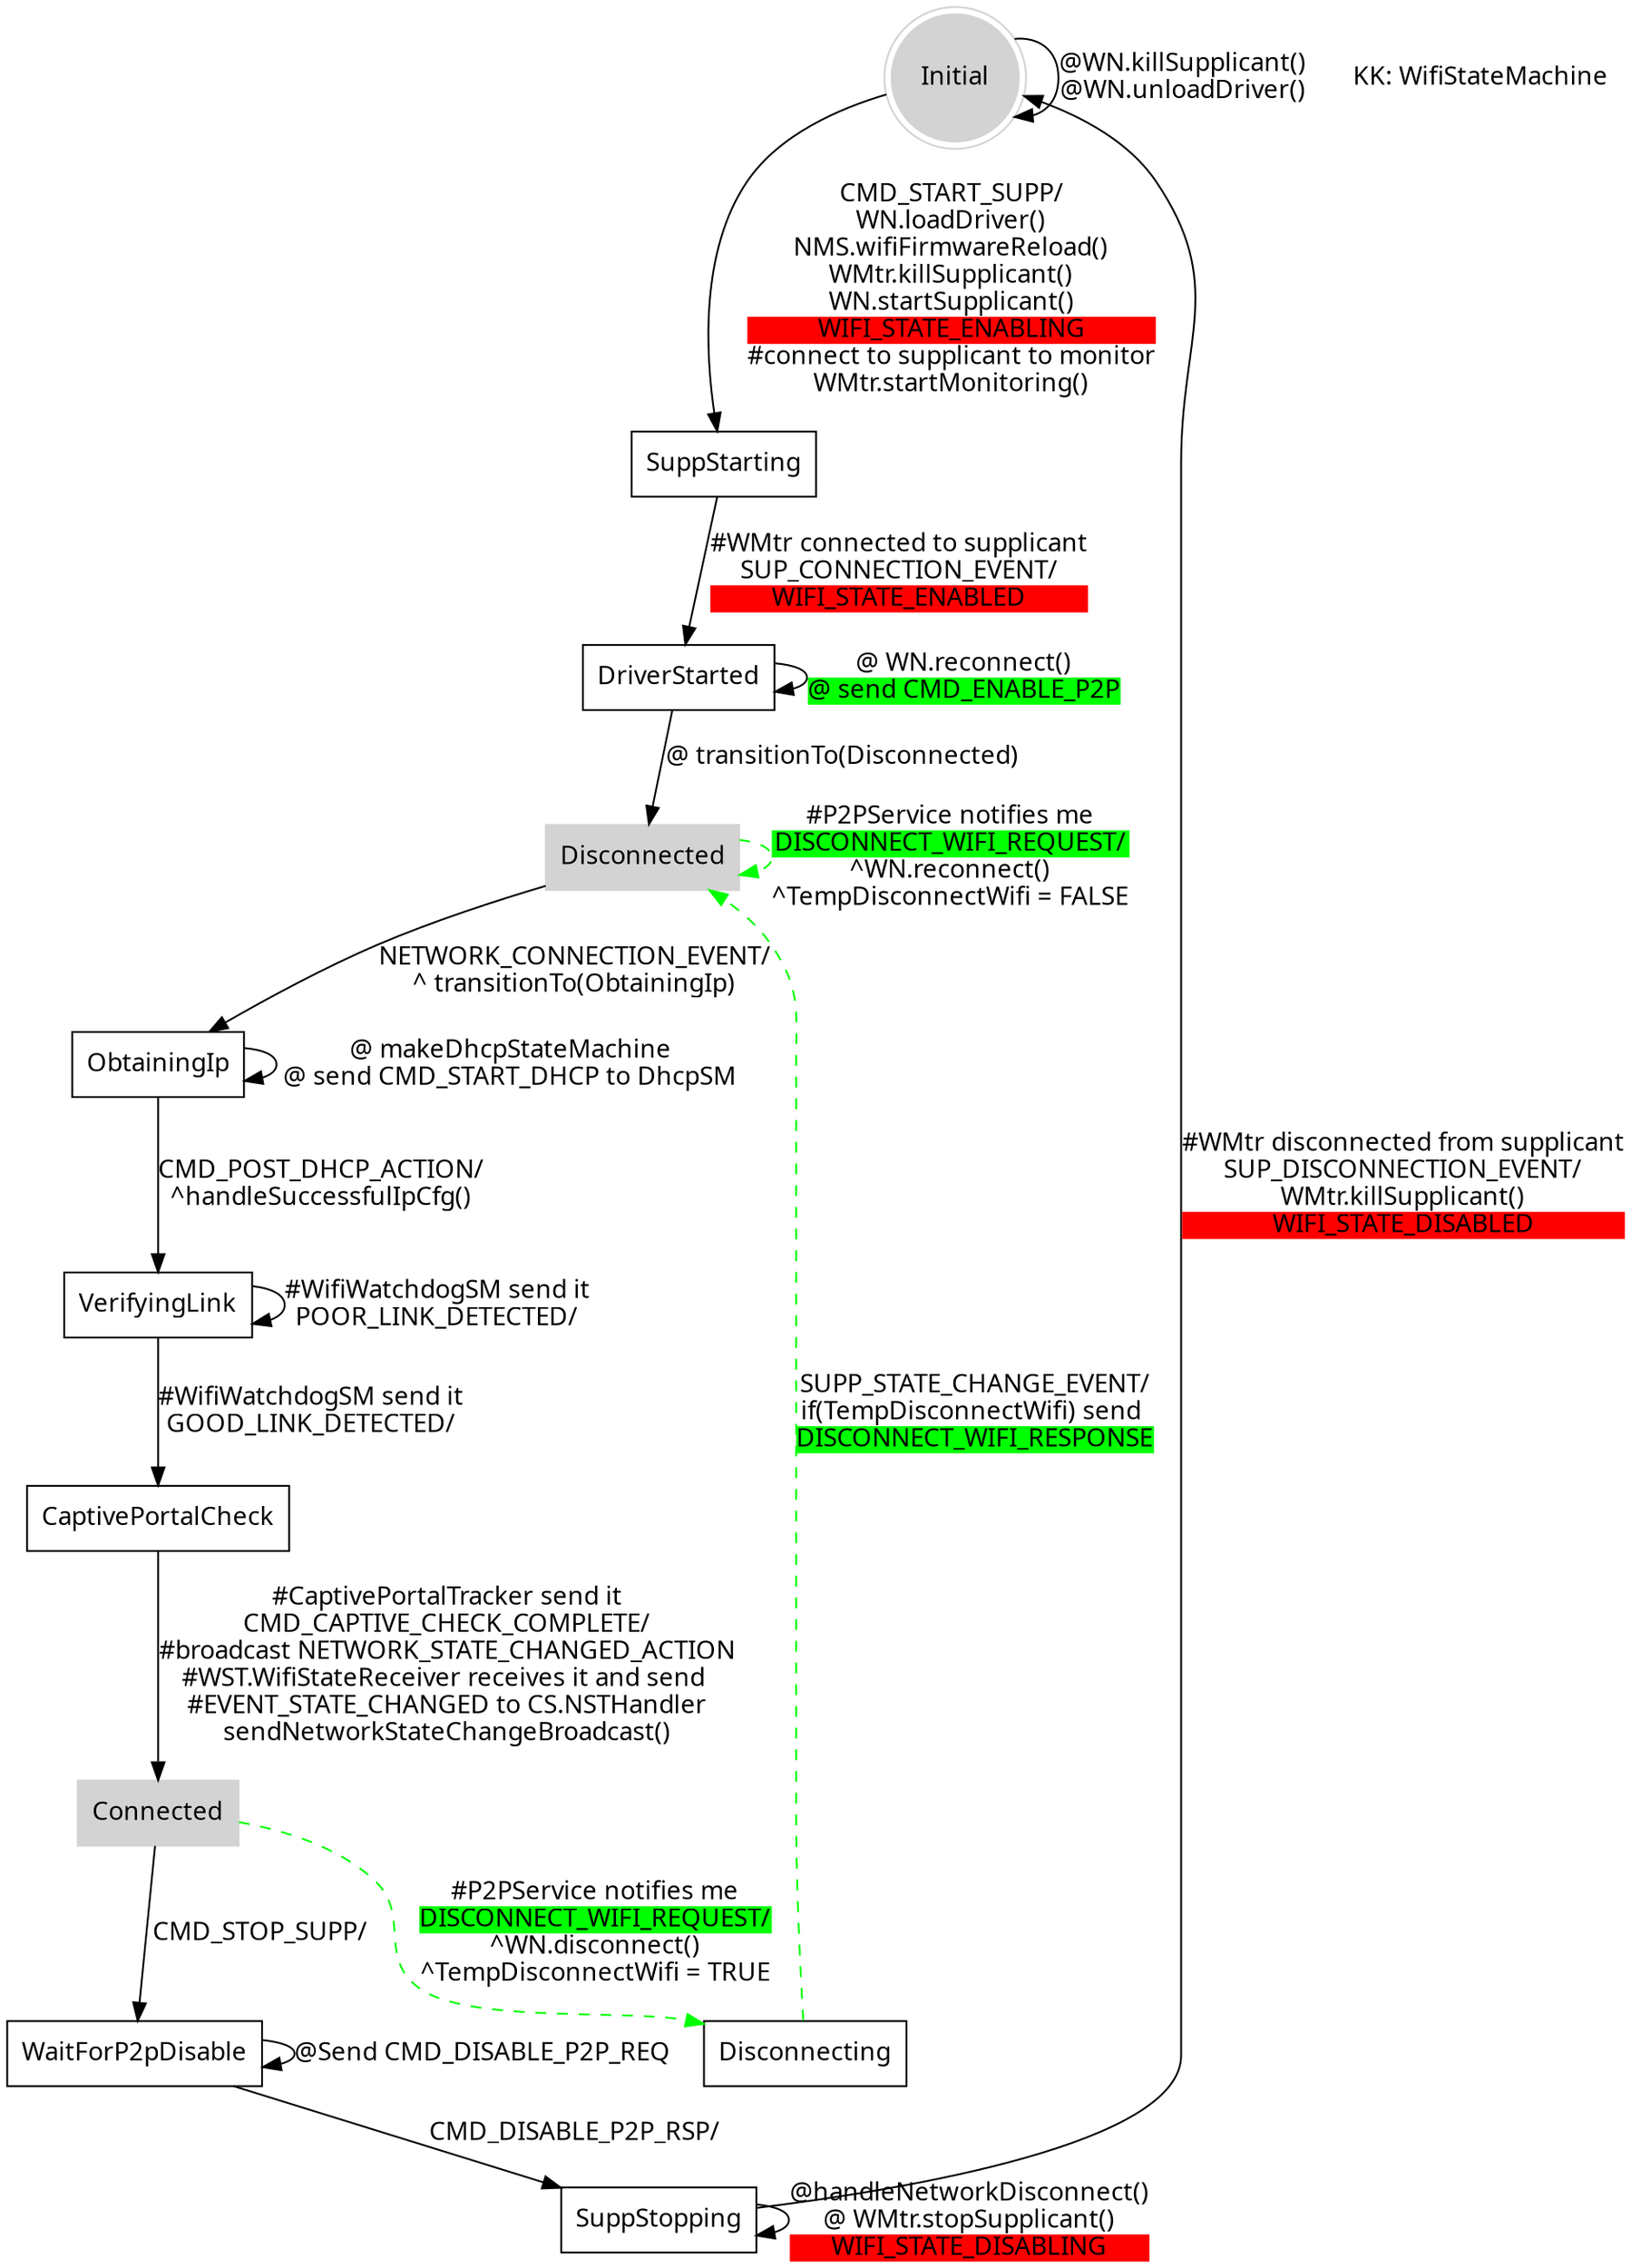 
digraph automata_0 {
  size = "20, 20";
	fontname = "Microsoft YaHei";
	fontsize = 15;
	node [shape = record, fontname = "Microsoft YaHei"];
	edge [fontname = "Microsoft YaHei"];
	Initial [ style = filled, shape = doublecircle, color=lightgrey ];
	Initial -> Initial [ label = 
		<<table cellpadding="0" cellborder="0" cellspacing="0" border="0">
			<tr>	<td>@WN.killSupplicant()</td>	</tr>
			<tr> 	<td>@WN.unloadDriver()</td> </tr>
	</table>>];

	Initial  -> SuppStarting[ label = 
		<<table cellpadding="0" cellborder="0" cellspacing="0" border="0">
			<tr>	<td>CMD_START_SUPP/</td> </tr>
			<tr> 	<td>WN.loadDriver()</td> </tr>
			<tr> 	<td>NMS.wifiFirmwareReload()</td> </tr>
			<tr> 	<td>WMtr.killSupplicant()</td> </tr>
			<tr> 	<td>WN.startSupplicant()</td> </tr>
			<tr>	<td  bgcolor="red">WIFI_STATE_ENABLING</td> </tr>
			<tr> 	<td>#connect to supplicant to monitor</td> </tr>
			<tr> 	<td>WMtr.startMonitoring()</td> </tr>
	</table>>];
	
	SuppStarting  -> DriverStarted [ label = 
		<<table cellpadding="0" cellborder="0" cellspacing="0" border="0">
			<tr>	<td>#WMtr connected to supplicant</td>	</tr>
			<tr>	<td>SUP_CONNECTION_EVENT/</td>	</tr>
			<tr>	<td  bgcolor="red">WIFI_STATE_ENABLED</td> </tr>
	</table>>];
	
	DriverStarted -> DriverStarted [ label = 
		<<table cellpadding="0" cellborder="0" cellspacing="0" border="0">
			<tr>	<td>@ WN.reconnect()</td>	</tr>
			<tr>	<td  bgcolor="green">@ send CMD_ENABLE_P2P</td>	</tr>
	</table>> ];

	Disconnected [ style = filled, color=lightgrey ];
	DriverStarted -> Disconnected[ label = "@ transitionTo(Disconnected)" ];
	Disconnected -> ObtainingIp[ label = "NETWORK_CONNECTION_EVENT/\n ^ transitionTo(ObtainingIp) " ];
	ObtainingIp -> ObtainingIp[ label = "@ makeDhcpStateMachine\n @ send CMD_START_DHCP to DhcpSM " ];
	ObtainingIp -> VerifyingLink[ label = "CMD_POST_DHCP_ACTION/\n ^handleSuccessfulIpCfg() " ];
	VerifyingLink -> VerifyingLink[ label = "#WifiWatchdogSM send it\nPOOR_LINK_DETECTED/" ];
	VerifyingLink -> CaptivePortalCheck[ label = "#WifiWatchdogSM send it\nGOOD_LINK_DETECTED/" ];
	CaptivePortalCheck -> Connected[ label = 
		<<table cellpadding="0" cellborder="0" cellspacing="0" border="0">
			<tr>	<td>#CaptivePortalTracker send it</td> </tr>
			<tr>	<td>CMD_CAPTIVE_CHECK_COMPLETE/</td> </tr>
			<tr>	<td>#broadcast NETWORK_STATE_CHANGED_ACTION</td> </tr>
			<tr>	<td>#WST.WifiStateReceiver receives it and send </td> </tr>
			<tr>	<td>#EVENT_STATE_CHANGED to CS.NSTHandler</td> </tr>
			<tr>	<td>sendNetworkStateChangeBroadcast()</td> </tr>
	</table>>];
	
	Connected [ style = filled, color=lightgrey ];
	Connected -> WaitForP2pDisable[ label = "CMD_STOP_SUPP/" ];
	Connected -> Disconnecting [ label = 
		<<table cellpadding="0" cellborder="0" cellspacing="0" border="0">
			<tr>	<td>#P2PService notifies me</td>	</tr>
			<tr>	<td  bgcolor="green">DISCONNECT_WIFI_REQUEST/</td>	</tr>
			<tr>	<td>^WN.disconnect()</td> </tr>
			<tr>	<td>^TempDisconnectWifi = TRUE</td> </tr>			
	</table>>, color=green, style = dashed];

	Disconnecting -> Disconnected [ label = 
		<<table cellpadding="0" cellborder="0" cellspacing="0" border="0">
			<tr>	<td>SUPP_STATE_CHANGE_EVENT/</td> </tr>
			<tr>	<td>if(TempDisconnectWifi) send </td>	</tr>
			<tr>	<td  bgcolor="green">DISCONNECT_WIFI_RESPONSE</td> </tr>
	</table>>, color=green, style = dashed];

	Disconnected -> Disconnected [ label = 
		<<table cellpadding="0" cellborder="0" cellspacing="0" border="0">
			<tr>	<td>#P2PService notifies me</td>	</tr>
			<tr>	<td  bgcolor="green">DISCONNECT_WIFI_REQUEST/</td>	</tr>
			<tr>	<td>^WN.reconnect()</td> </tr>
			<tr>	<td>^TempDisconnectWifi = FALSE</td> </tr>			
	</table>>, color=green, style = dashed];

	WaitForP2pDisable -> WaitForP2pDisable[ label = "@Send CMD_DISABLE_P2P_REQ" ];
	WaitForP2pDisable-> SuppStopping[ label = "CMD_DISABLE_P2P_RSP/" ];
	SuppStopping-> SuppStopping [ label = 
		<<table cellpadding="0" cellborder="0" cellspacing="0" border="0">
			<tr>	<td>@handleNetworkDisconnect()</td>	</tr>
			<tr>	<td>@ WMtr.stopSupplicant()</td> </tr>
			<tr>	<td  bgcolor="red">WIFI_STATE_DISABLING</td> </tr>
	</table>>];
	
	SuppStopping-> Initial[ label = 
		<<table cellpadding="0" cellborder="0" cellspacing="0" border="0">
			<tr>	<td>#WMtr disconnected from supplicant</td>	</tr>
			<tr>	<td>SUP_DISCONNECTION_EVENT/</td> </tr>
			<tr>	<td>WMtr.killSupplicant()</td>	</tr>
			<tr>	<td  bgcolor="red">WIFI_STATE_DISABLED</td> </tr>
	</table>>];
	"KK: WifiStateMachine" [ shape = plaintext ];
}

